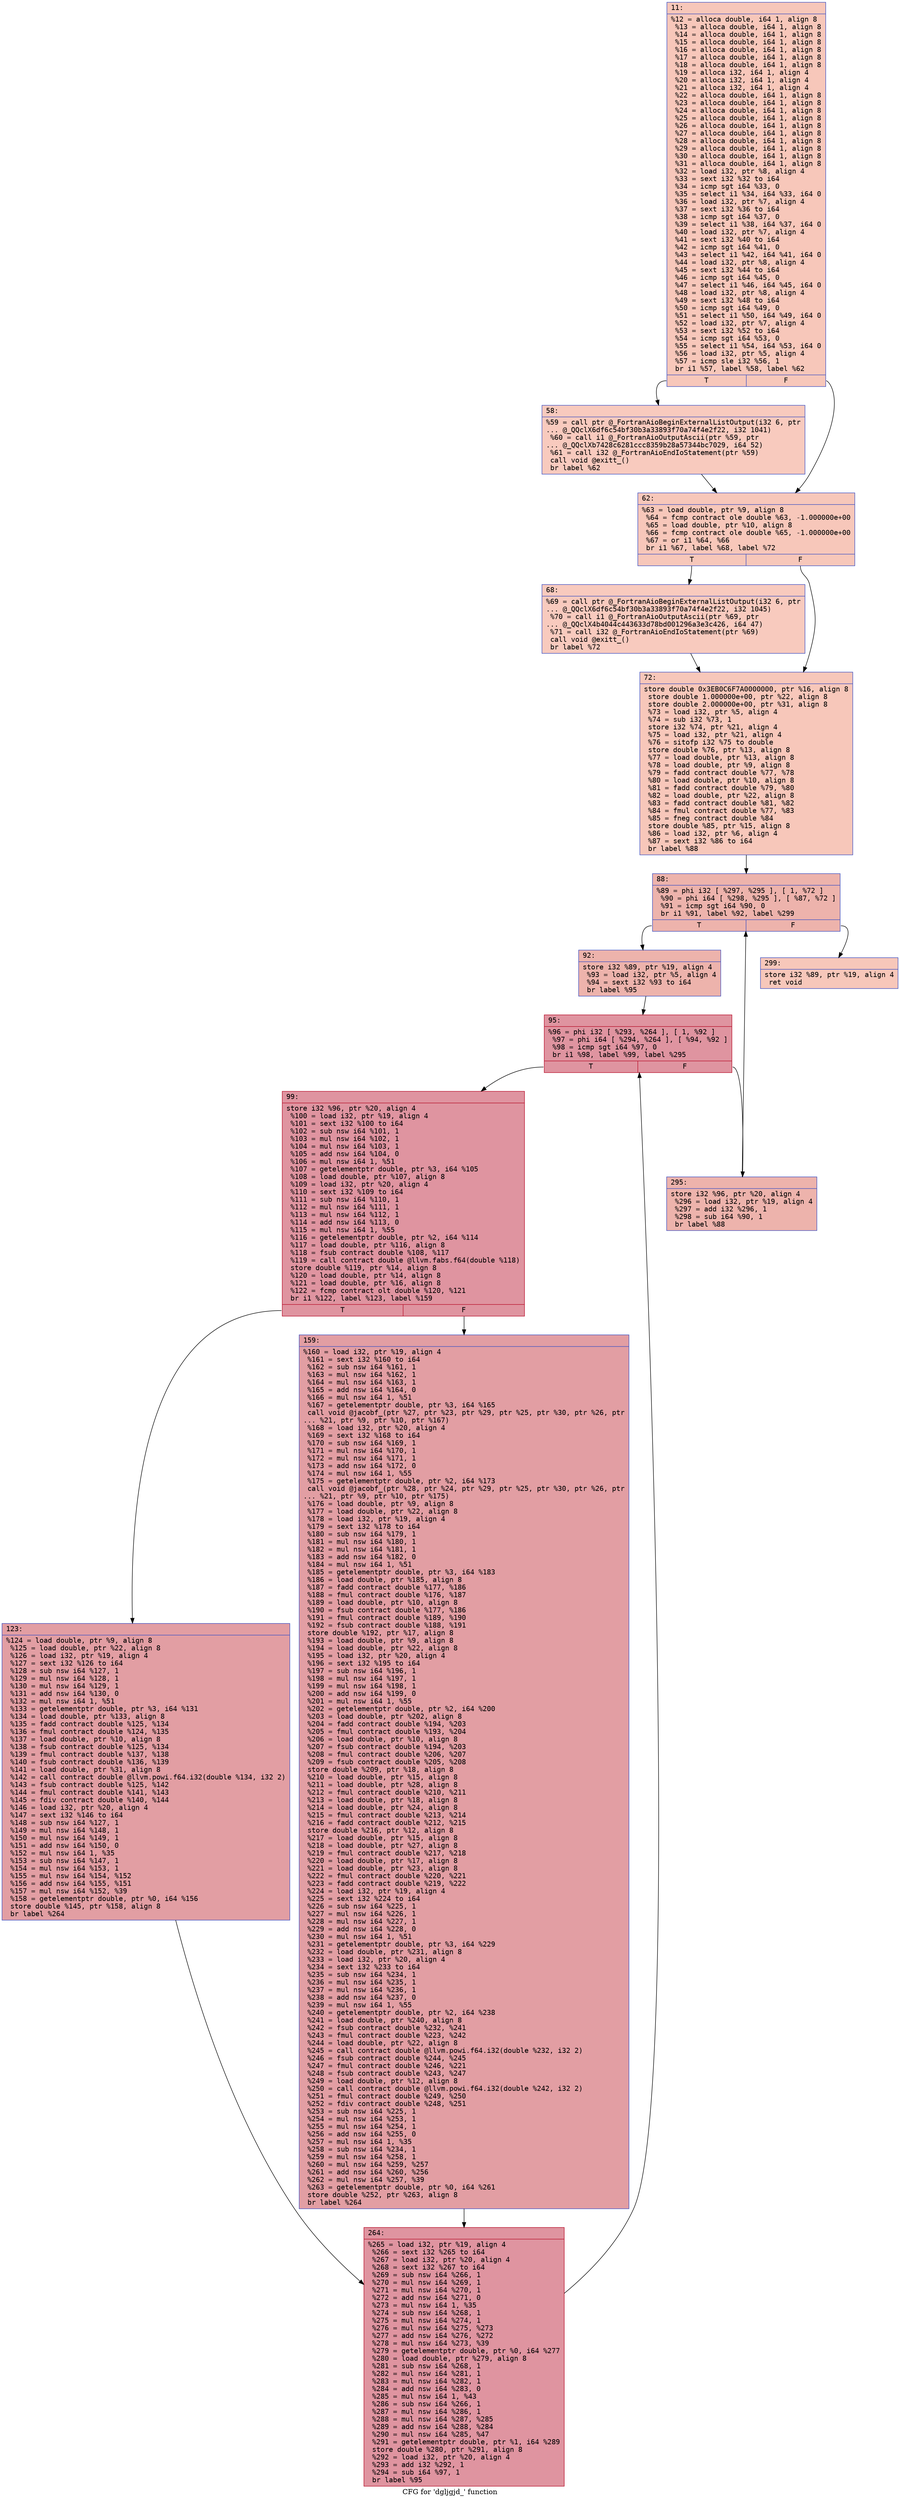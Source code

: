 digraph "CFG for 'dgljgjd_' function" {
	label="CFG for 'dgljgjd_' function";

	Node0x55ec17375910 [shape=record,color="#3d50c3ff", style=filled, fillcolor="#ec7f6370" fontname="Courier",label="{11:\l|  %12 = alloca double, i64 1, align 8\l  %13 = alloca double, i64 1, align 8\l  %14 = alloca double, i64 1, align 8\l  %15 = alloca double, i64 1, align 8\l  %16 = alloca double, i64 1, align 8\l  %17 = alloca double, i64 1, align 8\l  %18 = alloca double, i64 1, align 8\l  %19 = alloca i32, i64 1, align 4\l  %20 = alloca i32, i64 1, align 4\l  %21 = alloca i32, i64 1, align 4\l  %22 = alloca double, i64 1, align 8\l  %23 = alloca double, i64 1, align 8\l  %24 = alloca double, i64 1, align 8\l  %25 = alloca double, i64 1, align 8\l  %26 = alloca double, i64 1, align 8\l  %27 = alloca double, i64 1, align 8\l  %28 = alloca double, i64 1, align 8\l  %29 = alloca double, i64 1, align 8\l  %30 = alloca double, i64 1, align 8\l  %31 = alloca double, i64 1, align 8\l  %32 = load i32, ptr %8, align 4\l  %33 = sext i32 %32 to i64\l  %34 = icmp sgt i64 %33, 0\l  %35 = select i1 %34, i64 %33, i64 0\l  %36 = load i32, ptr %7, align 4\l  %37 = sext i32 %36 to i64\l  %38 = icmp sgt i64 %37, 0\l  %39 = select i1 %38, i64 %37, i64 0\l  %40 = load i32, ptr %7, align 4\l  %41 = sext i32 %40 to i64\l  %42 = icmp sgt i64 %41, 0\l  %43 = select i1 %42, i64 %41, i64 0\l  %44 = load i32, ptr %8, align 4\l  %45 = sext i32 %44 to i64\l  %46 = icmp sgt i64 %45, 0\l  %47 = select i1 %46, i64 %45, i64 0\l  %48 = load i32, ptr %8, align 4\l  %49 = sext i32 %48 to i64\l  %50 = icmp sgt i64 %49, 0\l  %51 = select i1 %50, i64 %49, i64 0\l  %52 = load i32, ptr %7, align 4\l  %53 = sext i32 %52 to i64\l  %54 = icmp sgt i64 %53, 0\l  %55 = select i1 %54, i64 %53, i64 0\l  %56 = load i32, ptr %5, align 4\l  %57 = icmp sle i32 %56, 1\l  br i1 %57, label %58, label %62\l|{<s0>T|<s1>F}}"];
	Node0x55ec17375910:s0 -> Node0x55ec17378d70[tooltip="11 -> 58\nProbability 50.00%" ];
	Node0x55ec17375910:s1 -> Node0x55ec17378dc0[tooltip="11 -> 62\nProbability 50.00%" ];
	Node0x55ec17378d70 [shape=record,color="#3d50c3ff", style=filled, fillcolor="#ef886b70" fontname="Courier",label="{58:\l|  %59 = call ptr @_FortranAioBeginExternalListOutput(i32 6, ptr\l... @_QQclX6df6c54bf30b3a33893f70a74f4e2f22, i32 1041)\l  %60 = call i1 @_FortranAioOutputAscii(ptr %59, ptr\l... @_QQclXb7428c6281ccc8359b28a57344bc7029, i64 52)\l  %61 = call i32 @_FortranAioEndIoStatement(ptr %59)\l  call void @exitt_()\l  br label %62\l}"];
	Node0x55ec17378d70 -> Node0x55ec17378dc0[tooltip="58 -> 62\nProbability 100.00%" ];
	Node0x55ec17378dc0 [shape=record,color="#3d50c3ff", style=filled, fillcolor="#ec7f6370" fontname="Courier",label="{62:\l|  %63 = load double, ptr %9, align 8\l  %64 = fcmp contract ole double %63, -1.000000e+00\l  %65 = load double, ptr %10, align 8\l  %66 = fcmp contract ole double %65, -1.000000e+00\l  %67 = or i1 %64, %66\l  br i1 %67, label %68, label %72\l|{<s0>T|<s1>F}}"];
	Node0x55ec17378dc0:s0 -> Node0x55ec17379660[tooltip="62 -> 68\nProbability 50.00%" ];
	Node0x55ec17378dc0:s1 -> Node0x55ec173796b0[tooltip="62 -> 72\nProbability 50.00%" ];
	Node0x55ec17379660 [shape=record,color="#3d50c3ff", style=filled, fillcolor="#ef886b70" fontname="Courier",label="{68:\l|  %69 = call ptr @_FortranAioBeginExternalListOutput(i32 6, ptr\l... @_QQclX6df6c54bf30b3a33893f70a74f4e2f22, i32 1045)\l  %70 = call i1 @_FortranAioOutputAscii(ptr %69, ptr\l... @_QQclX4b4044c443633d78bd001296a3e3c426, i64 47)\l  %71 = call i32 @_FortranAioEndIoStatement(ptr %69)\l  call void @exitt_()\l  br label %72\l}"];
	Node0x55ec17379660 -> Node0x55ec173796b0[tooltip="68 -> 72\nProbability 100.00%" ];
	Node0x55ec173796b0 [shape=record,color="#3d50c3ff", style=filled, fillcolor="#ec7f6370" fontname="Courier",label="{72:\l|  store double 0x3EB0C6F7A0000000, ptr %16, align 8\l  store double 1.000000e+00, ptr %22, align 8\l  store double 2.000000e+00, ptr %31, align 8\l  %73 = load i32, ptr %5, align 4\l  %74 = sub i32 %73, 1\l  store i32 %74, ptr %21, align 4\l  %75 = load i32, ptr %21, align 4\l  %76 = sitofp i32 %75 to double\l  store double %76, ptr %13, align 8\l  %77 = load double, ptr %13, align 8\l  %78 = load double, ptr %9, align 8\l  %79 = fadd contract double %77, %78\l  %80 = load double, ptr %10, align 8\l  %81 = fadd contract double %79, %80\l  %82 = load double, ptr %22, align 8\l  %83 = fadd contract double %81, %82\l  %84 = fmul contract double %77, %83\l  %85 = fneg contract double %84\l  store double %85, ptr %15, align 8\l  %86 = load i32, ptr %6, align 4\l  %87 = sext i32 %86 to i64\l  br label %88\l}"];
	Node0x55ec173796b0 -> Node0x55ec1737a800[tooltip="72 -> 88\nProbability 100.00%" ];
	Node0x55ec1737a800 [shape=record,color="#3d50c3ff", style=filled, fillcolor="#d6524470" fontname="Courier",label="{88:\l|  %89 = phi i32 [ %297, %295 ], [ 1, %72 ]\l  %90 = phi i64 [ %298, %295 ], [ %87, %72 ]\l  %91 = icmp sgt i64 %90, 0\l  br i1 %91, label %92, label %299\l|{<s0>T|<s1>F}}"];
	Node0x55ec1737a800:s0 -> Node0x55ec1737aac0[tooltip="88 -> 92\nProbability 96.88%" ];
	Node0x55ec1737a800:s1 -> Node0x55ec1737ab10[tooltip="88 -> 299\nProbability 3.12%" ];
	Node0x55ec1737aac0 [shape=record,color="#3d50c3ff", style=filled, fillcolor="#d6524470" fontname="Courier",label="{92:\l|  store i32 %89, ptr %19, align 4\l  %93 = load i32, ptr %5, align 4\l  %94 = sext i32 %93 to i64\l  br label %95\l}"];
	Node0x55ec1737aac0 -> Node0x55ec1737ada0[tooltip="92 -> 95\nProbability 100.00%" ];
	Node0x55ec1737ada0 [shape=record,color="#b70d28ff", style=filled, fillcolor="#b70d2870" fontname="Courier",label="{95:\l|  %96 = phi i32 [ %293, %264 ], [ 1, %92 ]\l  %97 = phi i64 [ %294, %264 ], [ %94, %92 ]\l  %98 = icmp sgt i64 %97, 0\l  br i1 %98, label %99, label %295\l|{<s0>T|<s1>F}}"];
	Node0x55ec1737ada0:s0 -> Node0x55ec17376d50[tooltip="95 -> 99\nProbability 96.88%" ];
	Node0x55ec1737ada0:s1 -> Node0x55ec1737a8c0[tooltip="95 -> 295\nProbability 3.12%" ];
	Node0x55ec17376d50 [shape=record,color="#b70d28ff", style=filled, fillcolor="#b70d2870" fontname="Courier",label="{99:\l|  store i32 %96, ptr %20, align 4\l  %100 = load i32, ptr %19, align 4\l  %101 = sext i32 %100 to i64\l  %102 = sub nsw i64 %101, 1\l  %103 = mul nsw i64 %102, 1\l  %104 = mul nsw i64 %103, 1\l  %105 = add nsw i64 %104, 0\l  %106 = mul nsw i64 1, %51\l  %107 = getelementptr double, ptr %3, i64 %105\l  %108 = load double, ptr %107, align 8\l  %109 = load i32, ptr %20, align 4\l  %110 = sext i32 %109 to i64\l  %111 = sub nsw i64 %110, 1\l  %112 = mul nsw i64 %111, 1\l  %113 = mul nsw i64 %112, 1\l  %114 = add nsw i64 %113, 0\l  %115 = mul nsw i64 1, %55\l  %116 = getelementptr double, ptr %2, i64 %114\l  %117 = load double, ptr %116, align 8\l  %118 = fsub contract double %108, %117\l  %119 = call contract double @llvm.fabs.f64(double %118)\l  store double %119, ptr %14, align 8\l  %120 = load double, ptr %14, align 8\l  %121 = load double, ptr %16, align 8\l  %122 = fcmp contract olt double %120, %121\l  br i1 %122, label %123, label %159\l|{<s0>T|<s1>F}}"];
	Node0x55ec17376d50:s0 -> Node0x55ec1737c8b0[tooltip="99 -> 123\nProbability 50.00%" ];
	Node0x55ec17376d50:s1 -> Node0x55ec1737c900[tooltip="99 -> 159\nProbability 50.00%" ];
	Node0x55ec1737c8b0 [shape=record,color="#3d50c3ff", style=filled, fillcolor="#be242e70" fontname="Courier",label="{123:\l|  %124 = load double, ptr %9, align 8\l  %125 = load double, ptr %22, align 8\l  %126 = load i32, ptr %19, align 4\l  %127 = sext i32 %126 to i64\l  %128 = sub nsw i64 %127, 1\l  %129 = mul nsw i64 %128, 1\l  %130 = mul nsw i64 %129, 1\l  %131 = add nsw i64 %130, 0\l  %132 = mul nsw i64 1, %51\l  %133 = getelementptr double, ptr %3, i64 %131\l  %134 = load double, ptr %133, align 8\l  %135 = fadd contract double %125, %134\l  %136 = fmul contract double %124, %135\l  %137 = load double, ptr %10, align 8\l  %138 = fsub contract double %125, %134\l  %139 = fmul contract double %137, %138\l  %140 = fsub contract double %136, %139\l  %141 = load double, ptr %31, align 8\l  %142 = call contract double @llvm.powi.f64.i32(double %134, i32 2)\l  %143 = fsub contract double %125, %142\l  %144 = fmul contract double %141, %143\l  %145 = fdiv contract double %140, %144\l  %146 = load i32, ptr %20, align 4\l  %147 = sext i32 %146 to i64\l  %148 = sub nsw i64 %127, 1\l  %149 = mul nsw i64 %148, 1\l  %150 = mul nsw i64 %149, 1\l  %151 = add nsw i64 %150, 0\l  %152 = mul nsw i64 1, %35\l  %153 = sub nsw i64 %147, 1\l  %154 = mul nsw i64 %153, 1\l  %155 = mul nsw i64 %154, %152\l  %156 = add nsw i64 %155, %151\l  %157 = mul nsw i64 %152, %39\l  %158 = getelementptr double, ptr %0, i64 %156\l  store double %145, ptr %158, align 8\l  br label %264\l}"];
	Node0x55ec1737c8b0 -> Node0x55ec17376a80[tooltip="123 -> 264\nProbability 100.00%" ];
	Node0x55ec1737c900 [shape=record,color="#3d50c3ff", style=filled, fillcolor="#be242e70" fontname="Courier",label="{159:\l|  %160 = load i32, ptr %19, align 4\l  %161 = sext i32 %160 to i64\l  %162 = sub nsw i64 %161, 1\l  %163 = mul nsw i64 %162, 1\l  %164 = mul nsw i64 %163, 1\l  %165 = add nsw i64 %164, 0\l  %166 = mul nsw i64 1, %51\l  %167 = getelementptr double, ptr %3, i64 %165\l  call void @jacobf_(ptr %27, ptr %23, ptr %29, ptr %25, ptr %30, ptr %26, ptr\l... %21, ptr %9, ptr %10, ptr %167)\l  %168 = load i32, ptr %20, align 4\l  %169 = sext i32 %168 to i64\l  %170 = sub nsw i64 %169, 1\l  %171 = mul nsw i64 %170, 1\l  %172 = mul nsw i64 %171, 1\l  %173 = add nsw i64 %172, 0\l  %174 = mul nsw i64 1, %55\l  %175 = getelementptr double, ptr %2, i64 %173\l  call void @jacobf_(ptr %28, ptr %24, ptr %29, ptr %25, ptr %30, ptr %26, ptr\l... %21, ptr %9, ptr %10, ptr %175)\l  %176 = load double, ptr %9, align 8\l  %177 = load double, ptr %22, align 8\l  %178 = load i32, ptr %19, align 4\l  %179 = sext i32 %178 to i64\l  %180 = sub nsw i64 %179, 1\l  %181 = mul nsw i64 %180, 1\l  %182 = mul nsw i64 %181, 1\l  %183 = add nsw i64 %182, 0\l  %184 = mul nsw i64 1, %51\l  %185 = getelementptr double, ptr %3, i64 %183\l  %186 = load double, ptr %185, align 8\l  %187 = fadd contract double %177, %186\l  %188 = fmul contract double %176, %187\l  %189 = load double, ptr %10, align 8\l  %190 = fsub contract double %177, %186\l  %191 = fmul contract double %189, %190\l  %192 = fsub contract double %188, %191\l  store double %192, ptr %17, align 8\l  %193 = load double, ptr %9, align 8\l  %194 = load double, ptr %22, align 8\l  %195 = load i32, ptr %20, align 4\l  %196 = sext i32 %195 to i64\l  %197 = sub nsw i64 %196, 1\l  %198 = mul nsw i64 %197, 1\l  %199 = mul nsw i64 %198, 1\l  %200 = add nsw i64 %199, 0\l  %201 = mul nsw i64 1, %55\l  %202 = getelementptr double, ptr %2, i64 %200\l  %203 = load double, ptr %202, align 8\l  %204 = fadd contract double %194, %203\l  %205 = fmul contract double %193, %204\l  %206 = load double, ptr %10, align 8\l  %207 = fsub contract double %194, %203\l  %208 = fmul contract double %206, %207\l  %209 = fsub contract double %205, %208\l  store double %209, ptr %18, align 8\l  %210 = load double, ptr %15, align 8\l  %211 = load double, ptr %28, align 8\l  %212 = fmul contract double %210, %211\l  %213 = load double, ptr %18, align 8\l  %214 = load double, ptr %24, align 8\l  %215 = fmul contract double %213, %214\l  %216 = fadd contract double %212, %215\l  store double %216, ptr %12, align 8\l  %217 = load double, ptr %15, align 8\l  %218 = load double, ptr %27, align 8\l  %219 = fmul contract double %217, %218\l  %220 = load double, ptr %17, align 8\l  %221 = load double, ptr %23, align 8\l  %222 = fmul contract double %220, %221\l  %223 = fadd contract double %219, %222\l  %224 = load i32, ptr %19, align 4\l  %225 = sext i32 %224 to i64\l  %226 = sub nsw i64 %225, 1\l  %227 = mul nsw i64 %226, 1\l  %228 = mul nsw i64 %227, 1\l  %229 = add nsw i64 %228, 0\l  %230 = mul nsw i64 1, %51\l  %231 = getelementptr double, ptr %3, i64 %229\l  %232 = load double, ptr %231, align 8\l  %233 = load i32, ptr %20, align 4\l  %234 = sext i32 %233 to i64\l  %235 = sub nsw i64 %234, 1\l  %236 = mul nsw i64 %235, 1\l  %237 = mul nsw i64 %236, 1\l  %238 = add nsw i64 %237, 0\l  %239 = mul nsw i64 1, %55\l  %240 = getelementptr double, ptr %2, i64 %238\l  %241 = load double, ptr %240, align 8\l  %242 = fsub contract double %232, %241\l  %243 = fmul contract double %223, %242\l  %244 = load double, ptr %22, align 8\l  %245 = call contract double @llvm.powi.f64.i32(double %232, i32 2)\l  %246 = fsub contract double %244, %245\l  %247 = fmul contract double %246, %221\l  %248 = fsub contract double %243, %247\l  %249 = load double, ptr %12, align 8\l  %250 = call contract double @llvm.powi.f64.i32(double %242, i32 2)\l  %251 = fmul contract double %249, %250\l  %252 = fdiv contract double %248, %251\l  %253 = sub nsw i64 %225, 1\l  %254 = mul nsw i64 %253, 1\l  %255 = mul nsw i64 %254, 1\l  %256 = add nsw i64 %255, 0\l  %257 = mul nsw i64 1, %35\l  %258 = sub nsw i64 %234, 1\l  %259 = mul nsw i64 %258, 1\l  %260 = mul nsw i64 %259, %257\l  %261 = add nsw i64 %260, %256\l  %262 = mul nsw i64 %257, %39\l  %263 = getelementptr double, ptr %0, i64 %261\l  store double %252, ptr %263, align 8\l  br label %264\l}"];
	Node0x55ec1737c900 -> Node0x55ec17376a80[tooltip="159 -> 264\nProbability 100.00%" ];
	Node0x55ec17376a80 [shape=record,color="#b70d28ff", style=filled, fillcolor="#b70d2870" fontname="Courier",label="{264:\l|  %265 = load i32, ptr %19, align 4\l  %266 = sext i32 %265 to i64\l  %267 = load i32, ptr %20, align 4\l  %268 = sext i32 %267 to i64\l  %269 = sub nsw i64 %266, 1\l  %270 = mul nsw i64 %269, 1\l  %271 = mul nsw i64 %270, 1\l  %272 = add nsw i64 %271, 0\l  %273 = mul nsw i64 1, %35\l  %274 = sub nsw i64 %268, 1\l  %275 = mul nsw i64 %274, 1\l  %276 = mul nsw i64 %275, %273\l  %277 = add nsw i64 %276, %272\l  %278 = mul nsw i64 %273, %39\l  %279 = getelementptr double, ptr %0, i64 %277\l  %280 = load double, ptr %279, align 8\l  %281 = sub nsw i64 %268, 1\l  %282 = mul nsw i64 %281, 1\l  %283 = mul nsw i64 %282, 1\l  %284 = add nsw i64 %283, 0\l  %285 = mul nsw i64 1, %43\l  %286 = sub nsw i64 %266, 1\l  %287 = mul nsw i64 %286, 1\l  %288 = mul nsw i64 %287, %285\l  %289 = add nsw i64 %288, %284\l  %290 = mul nsw i64 %285, %47\l  %291 = getelementptr double, ptr %1, i64 %289\l  store double %280, ptr %291, align 8\l  %292 = load i32, ptr %20, align 4\l  %293 = add i32 %292, 1\l  %294 = sub i64 %97, 1\l  br label %95\l}"];
	Node0x55ec17376a80 -> Node0x55ec1737ada0[tooltip="264 -> 95\nProbability 100.00%" ];
	Node0x55ec1737a8c0 [shape=record,color="#3d50c3ff", style=filled, fillcolor="#d6524470" fontname="Courier",label="{295:\l|  store i32 %96, ptr %20, align 4\l  %296 = load i32, ptr %19, align 4\l  %297 = add i32 %296, 1\l  %298 = sub i64 %90, 1\l  br label %88\l}"];
	Node0x55ec1737a8c0 -> Node0x55ec1737a800[tooltip="295 -> 88\nProbability 100.00%" ];
	Node0x55ec1737ab10 [shape=record,color="#3d50c3ff", style=filled, fillcolor="#ec7f6370" fontname="Courier",label="{299:\l|  store i32 %89, ptr %19, align 4\l  ret void\l}"];
}
